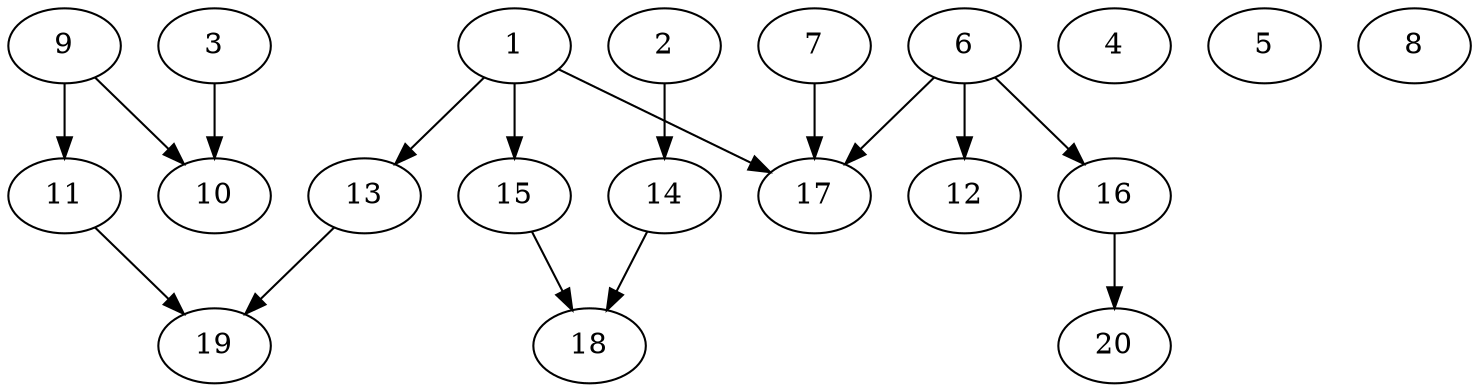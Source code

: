// DAG automatically generated by daggen at Sat Jul 27 15:38:39 2019
// ./daggen --dot -n 20 --ccr 0.3 --fat 0.7 --regular 0.5 --density 0.4 --mindata 5242880 --maxdata 52428800 
digraph G {
  1 [size="75533653", alpha="0.04", expect_size="22660096"] 
  1 -> 13 [size ="22660096"]
  1 -> 15 [size ="22660096"]
  1 -> 17 [size ="22660096"]
  2 [size="41198933", alpha="0.11", expect_size="12359680"] 
  2 -> 14 [size ="12359680"]
  3 [size="83462827", alpha="0.03", expect_size="25038848"] 
  3 -> 10 [size ="25038848"]
  4 [size="27982507", alpha="0.01", expect_size="8394752"] 
  5 [size="64003413", alpha="0.10", expect_size="19201024"] 
  6 [size="66935467", alpha="0.17", expect_size="20080640"] 
  6 -> 12 [size ="20080640"]
  6 -> 16 [size ="20080640"]
  6 -> 17 [size ="20080640"]
  7 [size="112022187", alpha="0.07", expect_size="33606656"] 
  7 -> 17 [size ="33606656"]
  8 [size="131396267", alpha="0.01", expect_size="39418880"] 
  9 [size="52476587", alpha="0.07", expect_size="15742976"] 
  9 -> 10 [size ="15742976"]
  9 -> 11 [size ="15742976"]
  10 [size="161344853", alpha="0.19", expect_size="48403456"] 
  11 [size="150971733", alpha="0.09", expect_size="45291520"] 
  11 -> 19 [size ="45291520"]
  12 [size="28460373", alpha="0.07", expect_size="8538112"] 
  13 [size="111479467", alpha="0.06", expect_size="33443840"] 
  13 -> 19 [size ="33443840"]
  14 [size="133884587", alpha="0.19", expect_size="40165376"] 
  14 -> 18 [size ="40165376"]
  15 [size="141301760", alpha="0.07", expect_size="42390528"] 
  15 -> 18 [size ="42390528"]
  16 [size="58757120", alpha="0.08", expect_size="17627136"] 
  16 -> 20 [size ="17627136"]
  17 [size="37249707", alpha="0.09", expect_size="11174912"] 
  18 [size="94518613", alpha="0.12", expect_size="28355584"] 
  19 [size="102208853", alpha="0.09", expect_size="30662656"] 
  20 [size="155801600", alpha="0.20", expect_size="46740480"] 
}
